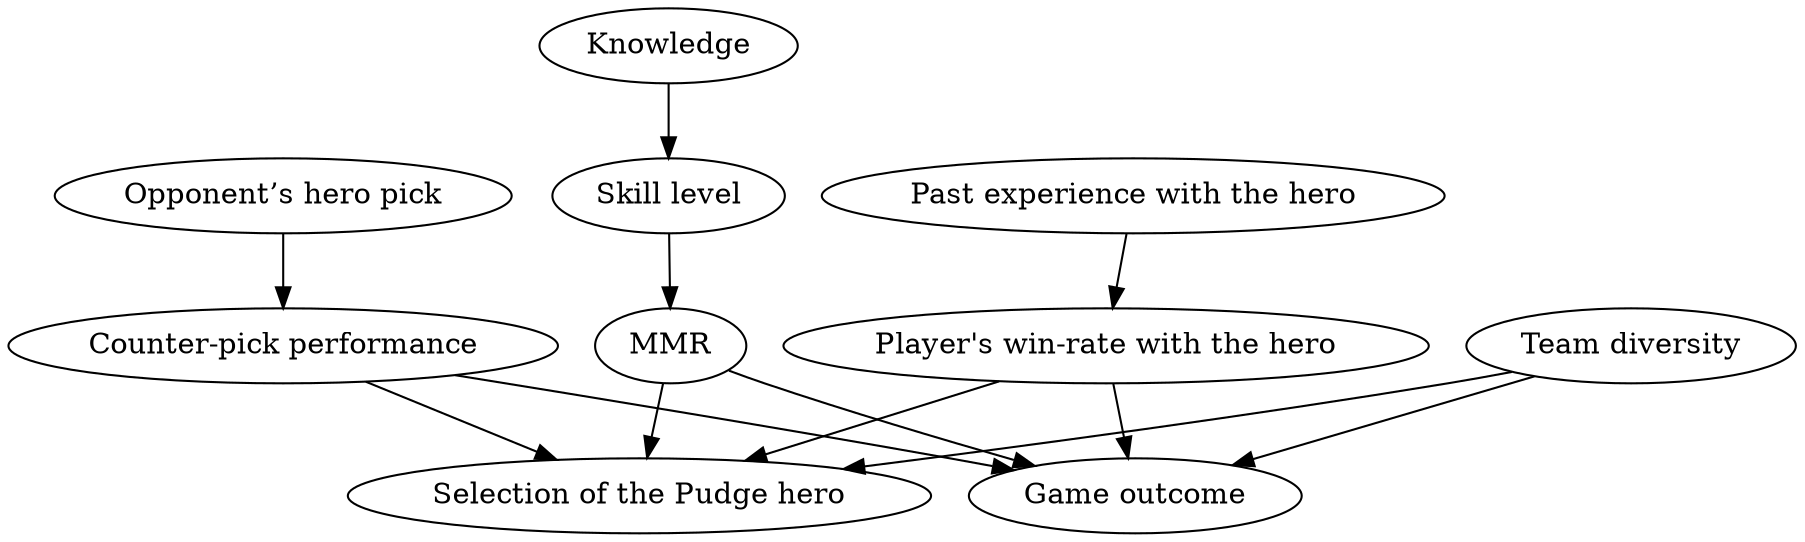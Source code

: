 digraph causal_diagram {
	"Selection of the Pudge hero"
	"Game outcome"
	"Opponent’s hero pick" -> "Counter-pick performance"
	"Counter-pick performance" -> "Selection of the Pudge hero"
	"Counter-pick performance" -> "Game outcome"
	"Team diversity" -> "Selection of the Pudge hero"
	"Team diversity" -> "Game outcome"
	Knowledge -> "Skill level"
	"Skill level" -> MMR
	MMR -> "Selection of the Pudge hero"
	MMR -> "Game outcome"
	"Past experience with the hero" -> "Player's win-rate with the hero"
	"Player's win-rate with the hero" -> "Selection of the Pudge hero"
	"Player's win-rate with the hero" -> "Game outcome"
}
